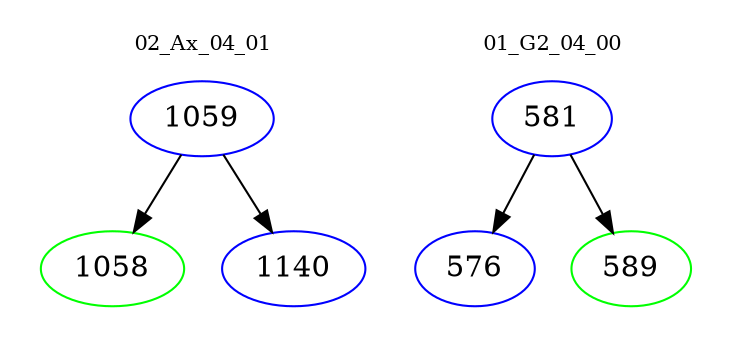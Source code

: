 digraph{
subgraph cluster_0 {
color = white
label = "02_Ax_04_01";
fontsize=10;
T0_1059 [label="1059", color="blue"]
T0_1059 -> T0_1058 [color="black"]
T0_1058 [label="1058", color="green"]
T0_1059 -> T0_1140 [color="black"]
T0_1140 [label="1140", color="blue"]
}
subgraph cluster_1 {
color = white
label = "01_G2_04_00";
fontsize=10;
T1_581 [label="581", color="blue"]
T1_581 -> T1_576 [color="black"]
T1_576 [label="576", color="blue"]
T1_581 -> T1_589 [color="black"]
T1_589 [label="589", color="green"]
}
}
